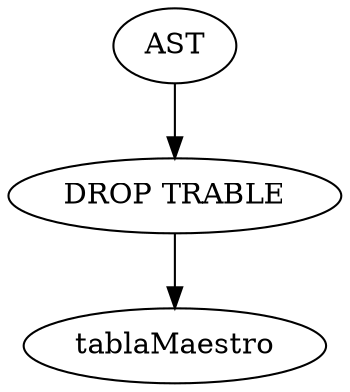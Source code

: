 digraph G{
rankdir = TB; 
Node0[label="AST"]
Node1[label="DROP TRABLE"]
Node0->Node1;
Node2[label="tablaMaestro"]
Node1->Node2;
}
